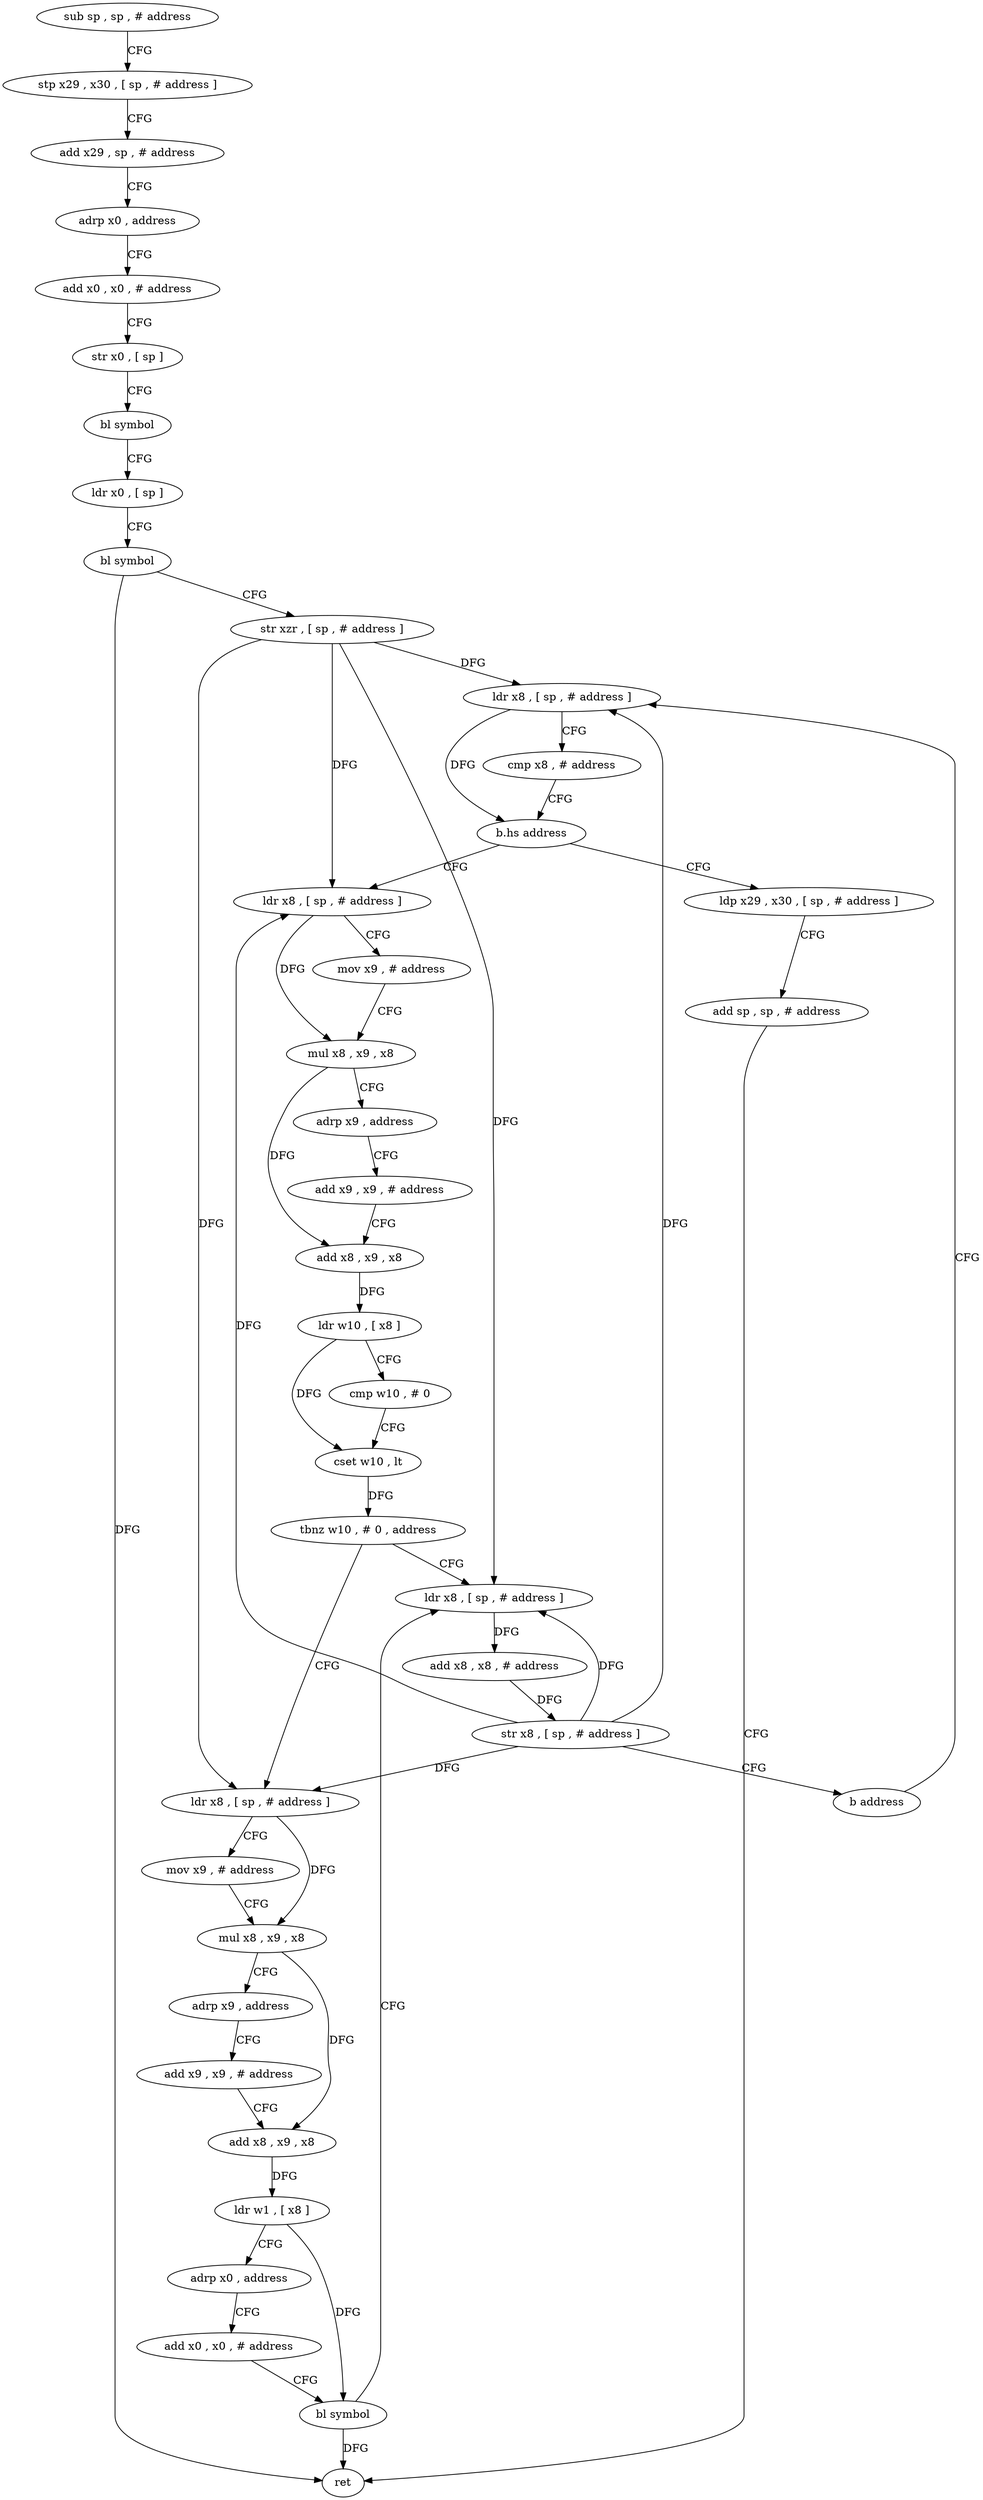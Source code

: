 digraph "func" {
"228572" [label = "sub sp , sp , # address" ]
"228576" [label = "stp x29 , x30 , [ sp , # address ]" ]
"228580" [label = "add x29 , sp , # address" ]
"228584" [label = "adrp x0 , address" ]
"228588" [label = "add x0 , x0 , # address" ]
"228592" [label = "str x0 , [ sp ]" ]
"228596" [label = "bl symbol" ]
"228600" [label = "ldr x0 , [ sp ]" ]
"228604" [label = "bl symbol" ]
"228608" [label = "str xzr , [ sp , # address ]" ]
"228612" [label = "ldr x8 , [ sp , # address ]" ]
"228720" [label = "ldp x29 , x30 , [ sp , # address ]" ]
"228724" [label = "add sp , sp , # address" ]
"228728" [label = "ret" ]
"228624" [label = "ldr x8 , [ sp , # address ]" ]
"228628" [label = "mov x9 , # address" ]
"228632" [label = "mul x8 , x9 , x8" ]
"228636" [label = "adrp x9 , address" ]
"228640" [label = "add x9 , x9 , # address" ]
"228644" [label = "add x8 , x9 , x8" ]
"228648" [label = "ldr w10 , [ x8 ]" ]
"228652" [label = "cmp w10 , # 0" ]
"228656" [label = "cset w10 , lt" ]
"228660" [label = "tbnz w10 , # 0 , address" ]
"228704" [label = "ldr x8 , [ sp , # address ]" ]
"228664" [label = "ldr x8 , [ sp , # address ]" ]
"228708" [label = "add x8 , x8 , # address" ]
"228712" [label = "str x8 , [ sp , # address ]" ]
"228716" [label = "b address" ]
"228668" [label = "mov x9 , # address" ]
"228672" [label = "mul x8 , x9 , x8" ]
"228676" [label = "adrp x9 , address" ]
"228680" [label = "add x9 , x9 , # address" ]
"228684" [label = "add x8 , x9 , x8" ]
"228688" [label = "ldr w1 , [ x8 ]" ]
"228692" [label = "adrp x0 , address" ]
"228696" [label = "add x0 , x0 , # address" ]
"228700" [label = "bl symbol" ]
"228616" [label = "cmp x8 , # address" ]
"228620" [label = "b.hs address" ]
"228572" -> "228576" [ label = "CFG" ]
"228576" -> "228580" [ label = "CFG" ]
"228580" -> "228584" [ label = "CFG" ]
"228584" -> "228588" [ label = "CFG" ]
"228588" -> "228592" [ label = "CFG" ]
"228592" -> "228596" [ label = "CFG" ]
"228596" -> "228600" [ label = "CFG" ]
"228600" -> "228604" [ label = "CFG" ]
"228604" -> "228608" [ label = "CFG" ]
"228604" -> "228728" [ label = "DFG" ]
"228608" -> "228612" [ label = "DFG" ]
"228608" -> "228624" [ label = "DFG" ]
"228608" -> "228704" [ label = "DFG" ]
"228608" -> "228664" [ label = "DFG" ]
"228612" -> "228616" [ label = "CFG" ]
"228612" -> "228620" [ label = "DFG" ]
"228720" -> "228724" [ label = "CFG" ]
"228724" -> "228728" [ label = "CFG" ]
"228624" -> "228628" [ label = "CFG" ]
"228624" -> "228632" [ label = "DFG" ]
"228628" -> "228632" [ label = "CFG" ]
"228632" -> "228636" [ label = "CFG" ]
"228632" -> "228644" [ label = "DFG" ]
"228636" -> "228640" [ label = "CFG" ]
"228640" -> "228644" [ label = "CFG" ]
"228644" -> "228648" [ label = "DFG" ]
"228648" -> "228652" [ label = "CFG" ]
"228648" -> "228656" [ label = "DFG" ]
"228652" -> "228656" [ label = "CFG" ]
"228656" -> "228660" [ label = "DFG" ]
"228660" -> "228704" [ label = "CFG" ]
"228660" -> "228664" [ label = "CFG" ]
"228704" -> "228708" [ label = "DFG" ]
"228664" -> "228668" [ label = "CFG" ]
"228664" -> "228672" [ label = "DFG" ]
"228708" -> "228712" [ label = "DFG" ]
"228712" -> "228716" [ label = "CFG" ]
"228712" -> "228612" [ label = "DFG" ]
"228712" -> "228624" [ label = "DFG" ]
"228712" -> "228704" [ label = "DFG" ]
"228712" -> "228664" [ label = "DFG" ]
"228716" -> "228612" [ label = "CFG" ]
"228668" -> "228672" [ label = "CFG" ]
"228672" -> "228676" [ label = "CFG" ]
"228672" -> "228684" [ label = "DFG" ]
"228676" -> "228680" [ label = "CFG" ]
"228680" -> "228684" [ label = "CFG" ]
"228684" -> "228688" [ label = "DFG" ]
"228688" -> "228692" [ label = "CFG" ]
"228688" -> "228700" [ label = "DFG" ]
"228692" -> "228696" [ label = "CFG" ]
"228696" -> "228700" [ label = "CFG" ]
"228700" -> "228704" [ label = "CFG" ]
"228700" -> "228728" [ label = "DFG" ]
"228616" -> "228620" [ label = "CFG" ]
"228620" -> "228720" [ label = "CFG" ]
"228620" -> "228624" [ label = "CFG" ]
}
